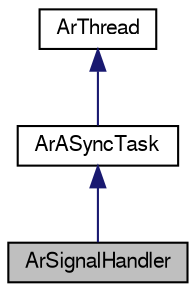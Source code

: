 digraph G
{
  edge [fontname="FreeSans",fontsize=10,labelfontname="FreeSans",labelfontsize=10];
  node [fontname="FreeSans",fontsize=10,shape=record];
  Node1 [label="ArSignalHandler",height=0.2,width=0.4,color="black", fillcolor="grey75", style="filled" fontcolor="black"];
  Node2 -> Node1 [dir=back,color="midnightblue",fontsize=10,style="solid",fontname="FreeSans"];
  Node2 [label="ArASyncTask",height=0.2,width=0.4,color="black", fillcolor="white", style="filled",URL="$classArASyncTask.html",tooltip="Asynchronous task (runs in its own thread)."];
  Node3 -> Node2 [dir=back,color="midnightblue",fontsize=10,style="solid",fontname="FreeSans"];
  Node3 [label="ArThread",height=0.2,width=0.4,color="black", fillcolor="white", style="filled",URL="$classArThread.html",tooltip="POSIX/WIN32 thread wrapper class."];
}
